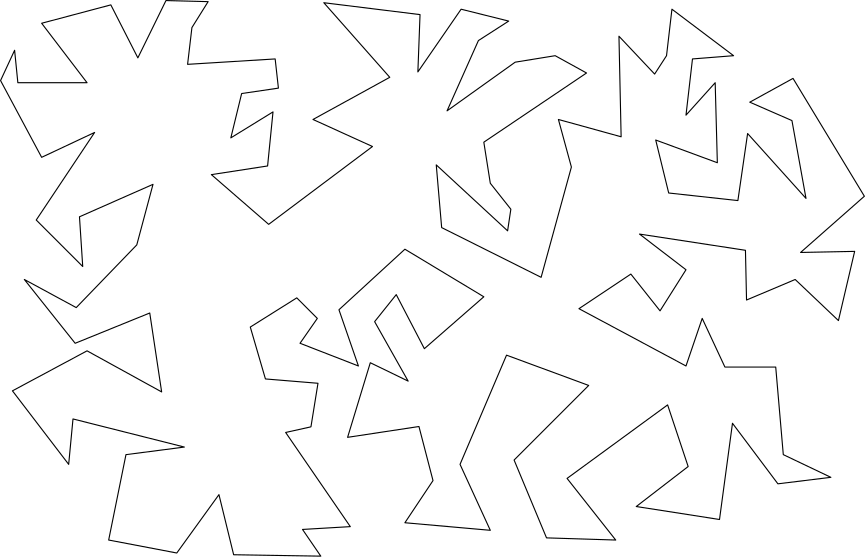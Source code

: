 <?xml version="1.0"?>
<!DOCTYPE ipe SYSTEM "ipe.dtd">
<ipe version="70206" creator="Ipe 7.2.7">
<info created="D:20191113190439" modified="D:20191113192015"/>
<ipestyle name="basic">
<symbol name="arrow/arc(spx)">
<path stroke="sym-stroke" fill="sym-stroke" pen="sym-pen">
0 0 m
-1 0.333 l
-1 -0.333 l
h
</path>
</symbol>
<symbol name="arrow/farc(spx)">
<path stroke="sym-stroke" fill="white" pen="sym-pen">
0 0 m
-1 0.333 l
-1 -0.333 l
h
</path>
</symbol>
<symbol name="arrow/ptarc(spx)">
<path stroke="sym-stroke" fill="sym-stroke" pen="sym-pen">
0 0 m
-1 0.333 l
-0.8 0 l
-1 -0.333 l
h
</path>
</symbol>
<symbol name="arrow/fptarc(spx)">
<path stroke="sym-stroke" fill="white" pen="sym-pen">
0 0 m
-1 0.333 l
-0.8 0 l
-1 -0.333 l
h
</path>
</symbol>
<symbol name="mark/circle(sx)" transformations="translations">
<path fill="sym-stroke">
0.6 0 0 0.6 0 0 e
0.4 0 0 0.4 0 0 e
</path>
</symbol>
<symbol name="mark/disk(sx)" transformations="translations">
<path fill="sym-stroke">
0.6 0 0 0.6 0 0 e
</path>
</symbol>
<symbol name="mark/fdisk(sfx)" transformations="translations">
<group>
<path fill="sym-fill">
0.5 0 0 0.5 0 0 e
</path>
<path fill="sym-stroke" fillrule="eofill">
0.6 0 0 0.6 0 0 e
0.4 0 0 0.4 0 0 e
</path>
</group>
</symbol>
<symbol name="mark/box(sx)" transformations="translations">
<path fill="sym-stroke" fillrule="eofill">
-0.6 -0.6 m
0.6 -0.6 l
0.6 0.6 l
-0.6 0.6 l
h
-0.4 -0.4 m
0.4 -0.4 l
0.4 0.4 l
-0.4 0.4 l
h
</path>
</symbol>
<symbol name="mark/square(sx)" transformations="translations">
<path fill="sym-stroke">
-0.6 -0.6 m
0.6 -0.6 l
0.6 0.6 l
-0.6 0.6 l
h
</path>
</symbol>
<symbol name="mark/fsquare(sfx)" transformations="translations">
<group>
<path fill="sym-fill">
-0.5 -0.5 m
0.5 -0.5 l
0.5 0.5 l
-0.5 0.5 l
h
</path>
<path fill="sym-stroke" fillrule="eofill">
-0.6 -0.6 m
0.6 -0.6 l
0.6 0.6 l
-0.6 0.6 l
h
-0.4 -0.4 m
0.4 -0.4 l
0.4 0.4 l
-0.4 0.4 l
h
</path>
</group>
</symbol>
<symbol name="mark/cross(sx)" transformations="translations">
<group>
<path fill="sym-stroke">
-0.43 -0.57 m
0.57 0.43 l
0.43 0.57 l
-0.57 -0.43 l
h
</path>
<path fill="sym-stroke">
-0.43 0.57 m
0.57 -0.43 l
0.43 -0.57 l
-0.57 0.43 l
h
</path>
</group>
</symbol>
<symbol name="arrow/fnormal(spx)">
<path stroke="sym-stroke" fill="white" pen="sym-pen">
0 0 m
-1 0.333 l
-1 -0.333 l
h
</path>
</symbol>
<symbol name="arrow/pointed(spx)">
<path stroke="sym-stroke" fill="sym-stroke" pen="sym-pen">
0 0 m
-1 0.333 l
-0.8 0 l
-1 -0.333 l
h
</path>
</symbol>
<symbol name="arrow/fpointed(spx)">
<path stroke="sym-stroke" fill="white" pen="sym-pen">
0 0 m
-1 0.333 l
-0.8 0 l
-1 -0.333 l
h
</path>
</symbol>
<symbol name="arrow/linear(spx)">
<path stroke="sym-stroke" pen="sym-pen">
-1 0.333 m
0 0 l
-1 -0.333 l
</path>
</symbol>
<symbol name="arrow/fdouble(spx)">
<path stroke="sym-stroke" fill="white" pen="sym-pen">
0 0 m
-1 0.333 l
-1 -0.333 l
h
-1 0 m
-2 0.333 l
-2 -0.333 l
h
</path>
</symbol>
<symbol name="arrow/double(spx)">
<path stroke="sym-stroke" fill="sym-stroke" pen="sym-pen">
0 0 m
-1 0.333 l
-1 -0.333 l
h
-1 0 m
-2 0.333 l
-2 -0.333 l
h
</path>
</symbol>
<pen name="heavier" value="0.8"/>
<pen name="fat" value="1.2"/>
<pen name="ultrafat" value="2"/>
<symbolsize name="large" value="5"/>
<symbolsize name="small" value="2"/>
<symbolsize name="tiny" value="1.1"/>
<arrowsize name="large" value="10"/>
<arrowsize name="small" value="5"/>
<arrowsize name="tiny" value="3"/>
<color name="red" value="1 0 0"/>
<color name="green" value="0 1 0"/>
<color name="blue" value="0 0 1"/>
<color name="yellow" value="1 1 0"/>
<color name="orange" value="1 0.647 0"/>
<color name="gold" value="1 0.843 0"/>
<color name="purple" value="0.627 0.125 0.941"/>
<color name="gray" value="0.745"/>
<color name="brown" value="0.647 0.165 0.165"/>
<color name="navy" value="0 0 0.502"/>
<color name="pink" value="1 0.753 0.796"/>
<color name="seagreen" value="0.18 0.545 0.341"/>
<color name="turquoise" value="0.251 0.878 0.816"/>
<color name="violet" value="0.933 0.51 0.933"/>
<color name="darkblue" value="0 0 0.545"/>
<color name="darkcyan" value="0 0.545 0.545"/>
<color name="darkgray" value="0.663"/>
<color name="darkgreen" value="0 0.392 0"/>
<color name="darkmagenta" value="0.545 0 0.545"/>
<color name="darkorange" value="1 0.549 0"/>
<color name="darkred" value="0.545 0 0"/>
<color name="lightblue" value="0.678 0.847 0.902"/>
<color name="lightcyan" value="0.878 1 1"/>
<color name="lightgray" value="0.827"/>
<color name="lightgreen" value="0.565 0.933 0.565"/>
<color name="lightyellow" value="1 1 0.878"/>
<dashstyle name="dashed" value="[4] 0"/>
<dashstyle name="dotted" value="[1 3] 0"/>
<dashstyle name="dash dotted" value="[4 2 1 2] 0"/>
<dashstyle name="dash dot dotted" value="[4 2 1 2 1 2] 0"/>
<textsize name="large" value="\large"/>
<textsize name="Large" value="\Large"/>
<textsize name="LARGE" value="\LARGE"/>
<textsize name="huge" value="\huge"/>
<textsize name="Huge" value="\Huge"/>
<textsize name="small" value="\small"/>
<textsize name="footnote" value="\footnotesize"/>
<textsize name="tiny" value="\tiny"/>
<textstyle name="center" begin="\begin{center}" end="\end{center}"/>
<textstyle name="itemize" begin="\begin{itemize}" end="\end{itemize}"/>
<textstyle name="item" begin="\begin{itemize}\item{}" end="\end{itemize}"/>
<gridsize name="4 pts" value="4"/>
<gridsize name="8 pts (~3 mm)" value="8"/>
<gridsize name="16 pts (~6 mm)" value="16"/>
<gridsize name="32 pts (~12 mm)" value="32"/>
<gridsize name="10 pts (~3.5 mm)" value="10"/>
<gridsize name="20 pts (~7 mm)" value="20"/>
<gridsize name="14 pts (~5 mm)" value="14"/>
<gridsize name="28 pts (~10 mm)" value="28"/>
<gridsize name="56 pts (~20 mm)" value="56"/>
<anglesize name="90 deg" value="90"/>
<anglesize name="60 deg" value="60"/>
<anglesize name="45 deg" value="45"/>
<anglesize name="30 deg" value="30"/>
<anglesize name="22.5 deg" value="22.5"/>
<opacity name="10%" value="0.1"/>
<opacity name="30%" value="0.3"/>
<opacity name="50%" value="0.5"/>
<opacity name="75%" value="0.75"/>
<tiling name="falling" angle="-60" step="4" width="1"/>
<tiling name="rising" angle="30" step="4" width="1"/>
</ipestyle>
<page>
<layer name="alpha"/>
<view layers="alpha" active="alpha"/>
<path layer="alpha" stroke="black">
183.463 516.744 m
158.554 510.128 l
174.901 488.722 l
149.991 488.722 l
148.824 500.398 l
143.764 489.5 l
158.554 461.866 l
177.625 470.818 l
156.608 439.293 l
173.344 422.557 l
172.176 440.46 l
198.642 452.136 l
192.804 430.341 l
171.009 407.767 l
152.327 417.886 l
170.619 394.923 l
197.474 405.821 l
201.756 377.409 l
174.901 392.199 l
148.045 377.798 l
168.284 351.332 l
169.841 367.679 l
209.929 357.56 l
188.912 354.835 l
182.685 324.088 l
207.205 319.418 l
222.384 340.435 l
227.677 318.795 l
259.047 318.289 l
252.469 327.902 l
269.672 328.914 l
246.397 362.814 l
255.505 364.838 l
258.035 380.523 l
239.119 382.08 l
233.67 400.761 l
250.406 411.27 l
257.801 403.875 l
251.574 394.923 l
272.591 386.75 l
265.585 406.989 l
289.327 428.784 l
317.739 411.659 l
296.332 392.977 l
286.213 412.438 l
278.429 402.707 l
290.494 381.301 l
276.872 387.918 l
268.699 361.063 l
294.386 364.955 l
299.446 345.494 l
289.327 330.315 l
320.074 327.591 l
309.176 351.332 l
325.912 390.642 l
355.491 379.744 l
328.636 352.889 l
340.313 324.866 l
365.222 324.088 l
347.707 346.273 l
383.903 372.739 l
391.298 350.554 l
372.616 336.153 l
402.585 331.483 l
407.256 366.122 l
423.602 344.327 l
442.673 346.662 l
425.548 354.835 l
422.824 386.361 l
404.531 386.361 l
396.358 403.875 l
390.52 386.75 l
351.989 407.378 l
370.67 419.832 l
381.179 406.599 l
390.52 421.389 l
373.784 434.233 l
411.926 428.395 l
412.315 410.491 l
429.83 417.886 l
445.398 403.097 l
451.236 428.006 l
431.776 427.616 l
454.739 447.855 l
429.051 490.278 l
413.483 481.716 l
428.662 475.099 l
433.722 447.077 l
412.705 470.429 l
409.202 446.298 l
384.293 449.023 l
379.622 468.094 l
401.807 459.92 l
401.028 488.722 l
390.52 477.045 l
392.855 497.284 l
407.645 498.452 l
385.46 515.188 l
383.514 498.452 l
379.233 491.835 l
366.389 505.457 l
367.168 469.261 l
344.594 475.489 l
349.264 458.364 l
338.366 418.665 l
302.56 436.568 l
300.614 459.142 l
326.301 435.401 l
327.469 443.185 l
320.074 452.526 l
317.739 467.315 l
354.713 492.224 l
343.426 498.452 l
329.026 496.116 l
304.506 478.602 l
315.793 503.901 l
326.69 510.906 l
309.565 515.188 l
293.997 492.614 l
294.776 513.241 l
260.136 517.523 l
283.878 490.668 l
256.244 475.489 l
277.651 465.759 l
240.287 437.736 l
219.659 455.639 l
239.898 458.753 l
241.844 478.213 l
226.665 468.872 l
230.557 484.83 l
243.79 486.776 l
242.622 497.284 l
211.097 495.338 l
212.653 508.571 l
218.491 517.912 l
203.313 518.301 l
193.193 497.673 l
h
</path>
</page>
</ipe>
